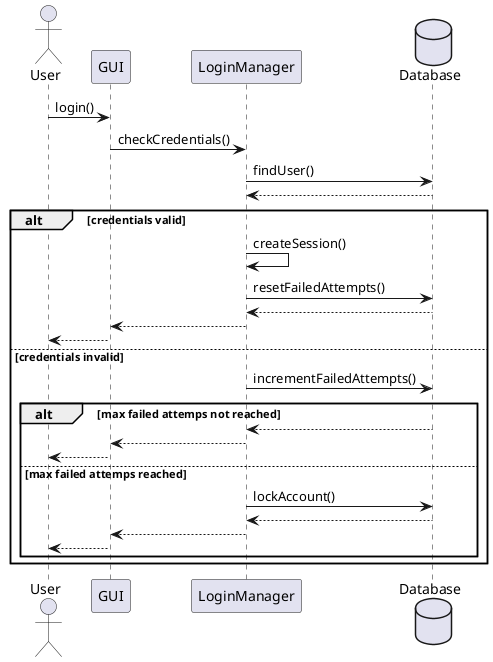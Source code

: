 @startuml login
actor User
participant GUI
participant LoginManager
database Database

User -> GUI: login()
GUI -> LoginManager: checkCredentials()
LoginManager -> Database: findUser()
Database --> LoginManager

alt credentials valid
    LoginManager -> LoginManager: createSession()
    LoginManager -> Database: resetFailedAttempts()
    Database --> LoginManager
    LoginManager --> GUI
    GUI --> User
else credentials invalid
    LoginManager -> Database: incrementFailedAttempts()
    alt max failed attemps not reached
        Database --> LoginManager
        LoginManager --> GUI
        GUI --> User
    else max failed attemps reached
        LoginManager -> Database: lockAccount()
        Database --> LoginManager
        LoginManager --> GUI
        GUI --> User
    end
end
@enduml